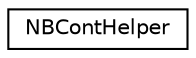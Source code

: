 digraph "Graphical Class Hierarchy"
{
  edge [fontname="Helvetica",fontsize="10",labelfontname="Helvetica",labelfontsize="10"];
  node [fontname="Helvetica",fontsize="10",shape=record];
  rankdir="LR";
  Node0 [label="NBContHelper",height=0.2,width=0.4,color="black", fillcolor="white", style="filled",URL="$df/d78/class_n_b_cont_helper.html"];
}
